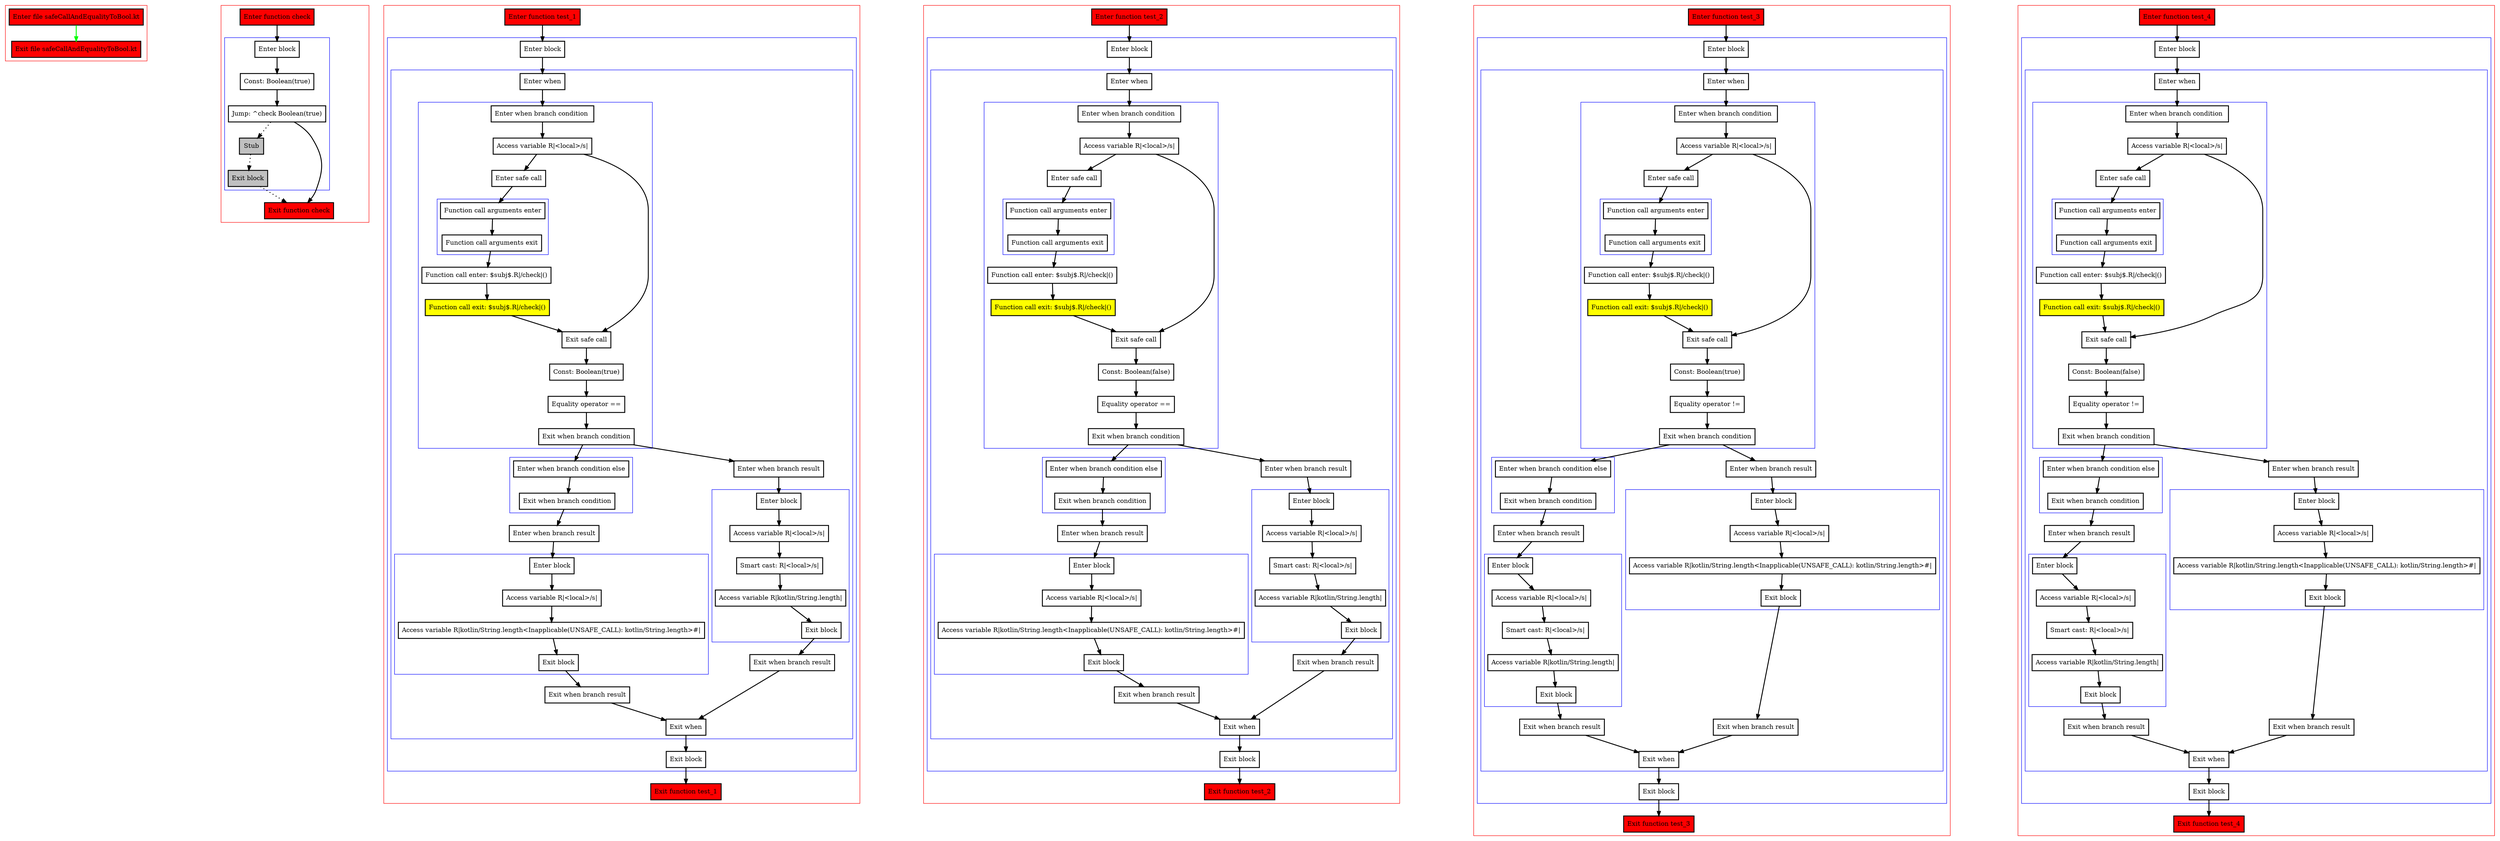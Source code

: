 digraph safeCallAndEqualityToBool_kt {
    graph [nodesep=3]
    node [shape=box penwidth=2]
    edge [penwidth=2]

    subgraph cluster_0 {
        color=red
        0 [label="Enter file safeCallAndEqualityToBool.kt" style="filled" fillcolor=red];
        1 [label="Exit file safeCallAndEqualityToBool.kt" style="filled" fillcolor=red];
    }
    0 -> {1} [color=green];

    subgraph cluster_1 {
        color=red
        2 [label="Enter function check" style="filled" fillcolor=red];
        subgraph cluster_2 {
            color=blue
            3 [label="Enter block"];
            4 [label="Const: Boolean(true)"];
            5 [label="Jump: ^check Boolean(true)"];
            6 [label="Stub" style="filled" fillcolor=gray];
            7 [label="Exit block" style="filled" fillcolor=gray];
        }
        8 [label="Exit function check" style="filled" fillcolor=red];
    }
    2 -> {3};
    3 -> {4};
    4 -> {5};
    5 -> {8};
    5 -> {6} [style=dotted];
    6 -> {7} [style=dotted];
    7 -> {8} [style=dotted];

    subgraph cluster_3 {
        color=red
        9 [label="Enter function test_1" style="filled" fillcolor=red];
        subgraph cluster_4 {
            color=blue
            10 [label="Enter block"];
            subgraph cluster_5 {
                color=blue
                11 [label="Enter when"];
                subgraph cluster_6 {
                    color=blue
                    12 [label="Enter when branch condition "];
                    13 [label="Access variable R|<local>/s|"];
                    14 [label="Enter safe call"];
                    subgraph cluster_7 {
                        color=blue
                        15 [label="Function call arguments enter"];
                        16 [label="Function call arguments exit"];
                    }
                    17 [label="Function call enter: $subj$.R|/check|()"];
                    18 [label="Function call exit: $subj$.R|/check|()" style="filled" fillcolor=yellow];
                    19 [label="Exit safe call"];
                    20 [label="Const: Boolean(true)"];
                    21 [label="Equality operator =="];
                    22 [label="Exit when branch condition"];
                }
                subgraph cluster_8 {
                    color=blue
                    23 [label="Enter when branch condition else"];
                    24 [label="Exit when branch condition"];
                }
                25 [label="Enter when branch result"];
                subgraph cluster_9 {
                    color=blue
                    26 [label="Enter block"];
                    27 [label="Access variable R|<local>/s|"];
                    28 [label="Access variable R|kotlin/String.length<Inapplicable(UNSAFE_CALL): kotlin/String.length>#|"];
                    29 [label="Exit block"];
                }
                30 [label="Exit when branch result"];
                31 [label="Enter when branch result"];
                subgraph cluster_10 {
                    color=blue
                    32 [label="Enter block"];
                    33 [label="Access variable R|<local>/s|"];
                    34 [label="Smart cast: R|<local>/s|"];
                    35 [label="Access variable R|kotlin/String.length|"];
                    36 [label="Exit block"];
                }
                37 [label="Exit when branch result"];
                38 [label="Exit when"];
            }
            39 [label="Exit block"];
        }
        40 [label="Exit function test_1" style="filled" fillcolor=red];
    }
    9 -> {10};
    10 -> {11};
    11 -> {12};
    12 -> {13};
    13 -> {14 19};
    14 -> {15};
    15 -> {16};
    16 -> {17};
    17 -> {18};
    18 -> {19};
    19 -> {20};
    20 -> {21};
    21 -> {22};
    22 -> {23 31};
    23 -> {24};
    24 -> {25};
    25 -> {26};
    26 -> {27};
    27 -> {28};
    28 -> {29};
    29 -> {30};
    30 -> {38};
    31 -> {32};
    32 -> {33};
    33 -> {34};
    34 -> {35};
    35 -> {36};
    36 -> {37};
    37 -> {38};
    38 -> {39};
    39 -> {40};

    subgraph cluster_11 {
        color=red
        41 [label="Enter function test_2" style="filled" fillcolor=red];
        subgraph cluster_12 {
            color=blue
            42 [label="Enter block"];
            subgraph cluster_13 {
                color=blue
                43 [label="Enter when"];
                subgraph cluster_14 {
                    color=blue
                    44 [label="Enter when branch condition "];
                    45 [label="Access variable R|<local>/s|"];
                    46 [label="Enter safe call"];
                    subgraph cluster_15 {
                        color=blue
                        47 [label="Function call arguments enter"];
                        48 [label="Function call arguments exit"];
                    }
                    49 [label="Function call enter: $subj$.R|/check|()"];
                    50 [label="Function call exit: $subj$.R|/check|()" style="filled" fillcolor=yellow];
                    51 [label="Exit safe call"];
                    52 [label="Const: Boolean(false)"];
                    53 [label="Equality operator =="];
                    54 [label="Exit when branch condition"];
                }
                subgraph cluster_16 {
                    color=blue
                    55 [label="Enter when branch condition else"];
                    56 [label="Exit when branch condition"];
                }
                57 [label="Enter when branch result"];
                subgraph cluster_17 {
                    color=blue
                    58 [label="Enter block"];
                    59 [label="Access variable R|<local>/s|"];
                    60 [label="Access variable R|kotlin/String.length<Inapplicable(UNSAFE_CALL): kotlin/String.length>#|"];
                    61 [label="Exit block"];
                }
                62 [label="Exit when branch result"];
                63 [label="Enter when branch result"];
                subgraph cluster_18 {
                    color=blue
                    64 [label="Enter block"];
                    65 [label="Access variable R|<local>/s|"];
                    66 [label="Smart cast: R|<local>/s|"];
                    67 [label="Access variable R|kotlin/String.length|"];
                    68 [label="Exit block"];
                }
                69 [label="Exit when branch result"];
                70 [label="Exit when"];
            }
            71 [label="Exit block"];
        }
        72 [label="Exit function test_2" style="filled" fillcolor=red];
    }
    41 -> {42};
    42 -> {43};
    43 -> {44};
    44 -> {45};
    45 -> {46 51};
    46 -> {47};
    47 -> {48};
    48 -> {49};
    49 -> {50};
    50 -> {51};
    51 -> {52};
    52 -> {53};
    53 -> {54};
    54 -> {55 63};
    55 -> {56};
    56 -> {57};
    57 -> {58};
    58 -> {59};
    59 -> {60};
    60 -> {61};
    61 -> {62};
    62 -> {70};
    63 -> {64};
    64 -> {65};
    65 -> {66};
    66 -> {67};
    67 -> {68};
    68 -> {69};
    69 -> {70};
    70 -> {71};
    71 -> {72};

    subgraph cluster_19 {
        color=red
        73 [label="Enter function test_3" style="filled" fillcolor=red];
        subgraph cluster_20 {
            color=blue
            74 [label="Enter block"];
            subgraph cluster_21 {
                color=blue
                75 [label="Enter when"];
                subgraph cluster_22 {
                    color=blue
                    76 [label="Enter when branch condition "];
                    77 [label="Access variable R|<local>/s|"];
                    78 [label="Enter safe call"];
                    subgraph cluster_23 {
                        color=blue
                        79 [label="Function call arguments enter"];
                        80 [label="Function call arguments exit"];
                    }
                    81 [label="Function call enter: $subj$.R|/check|()"];
                    82 [label="Function call exit: $subj$.R|/check|()" style="filled" fillcolor=yellow];
                    83 [label="Exit safe call"];
                    84 [label="Const: Boolean(true)"];
                    85 [label="Equality operator !="];
                    86 [label="Exit when branch condition"];
                }
                subgraph cluster_24 {
                    color=blue
                    87 [label="Enter when branch condition else"];
                    88 [label="Exit when branch condition"];
                }
                89 [label="Enter when branch result"];
                subgraph cluster_25 {
                    color=blue
                    90 [label="Enter block"];
                    91 [label="Access variable R|<local>/s|"];
                    92 [label="Smart cast: R|<local>/s|"];
                    93 [label="Access variable R|kotlin/String.length|"];
                    94 [label="Exit block"];
                }
                95 [label="Exit when branch result"];
                96 [label="Enter when branch result"];
                subgraph cluster_26 {
                    color=blue
                    97 [label="Enter block"];
                    98 [label="Access variable R|<local>/s|"];
                    99 [label="Access variable R|kotlin/String.length<Inapplicable(UNSAFE_CALL): kotlin/String.length>#|"];
                    100 [label="Exit block"];
                }
                101 [label="Exit when branch result"];
                102 [label="Exit when"];
            }
            103 [label="Exit block"];
        }
        104 [label="Exit function test_3" style="filled" fillcolor=red];
    }
    73 -> {74};
    74 -> {75};
    75 -> {76};
    76 -> {77};
    77 -> {78 83};
    78 -> {79};
    79 -> {80};
    80 -> {81};
    81 -> {82};
    82 -> {83};
    83 -> {84};
    84 -> {85};
    85 -> {86};
    86 -> {87 96};
    87 -> {88};
    88 -> {89};
    89 -> {90};
    90 -> {91};
    91 -> {92};
    92 -> {93};
    93 -> {94};
    94 -> {95};
    95 -> {102};
    96 -> {97};
    97 -> {98};
    98 -> {99};
    99 -> {100};
    100 -> {101};
    101 -> {102};
    102 -> {103};
    103 -> {104};

    subgraph cluster_27 {
        color=red
        105 [label="Enter function test_4" style="filled" fillcolor=red];
        subgraph cluster_28 {
            color=blue
            106 [label="Enter block"];
            subgraph cluster_29 {
                color=blue
                107 [label="Enter when"];
                subgraph cluster_30 {
                    color=blue
                    108 [label="Enter when branch condition "];
                    109 [label="Access variable R|<local>/s|"];
                    110 [label="Enter safe call"];
                    subgraph cluster_31 {
                        color=blue
                        111 [label="Function call arguments enter"];
                        112 [label="Function call arguments exit"];
                    }
                    113 [label="Function call enter: $subj$.R|/check|()"];
                    114 [label="Function call exit: $subj$.R|/check|()" style="filled" fillcolor=yellow];
                    115 [label="Exit safe call"];
                    116 [label="Const: Boolean(false)"];
                    117 [label="Equality operator !="];
                    118 [label="Exit when branch condition"];
                }
                subgraph cluster_32 {
                    color=blue
                    119 [label="Enter when branch condition else"];
                    120 [label="Exit when branch condition"];
                }
                121 [label="Enter when branch result"];
                subgraph cluster_33 {
                    color=blue
                    122 [label="Enter block"];
                    123 [label="Access variable R|<local>/s|"];
                    124 [label="Smart cast: R|<local>/s|"];
                    125 [label="Access variable R|kotlin/String.length|"];
                    126 [label="Exit block"];
                }
                127 [label="Exit when branch result"];
                128 [label="Enter when branch result"];
                subgraph cluster_34 {
                    color=blue
                    129 [label="Enter block"];
                    130 [label="Access variable R|<local>/s|"];
                    131 [label="Access variable R|kotlin/String.length<Inapplicable(UNSAFE_CALL): kotlin/String.length>#|"];
                    132 [label="Exit block"];
                }
                133 [label="Exit when branch result"];
                134 [label="Exit when"];
            }
            135 [label="Exit block"];
        }
        136 [label="Exit function test_4" style="filled" fillcolor=red];
    }
    105 -> {106};
    106 -> {107};
    107 -> {108};
    108 -> {109};
    109 -> {110 115};
    110 -> {111};
    111 -> {112};
    112 -> {113};
    113 -> {114};
    114 -> {115};
    115 -> {116};
    116 -> {117};
    117 -> {118};
    118 -> {119 128};
    119 -> {120};
    120 -> {121};
    121 -> {122};
    122 -> {123};
    123 -> {124};
    124 -> {125};
    125 -> {126};
    126 -> {127};
    127 -> {134};
    128 -> {129};
    129 -> {130};
    130 -> {131};
    131 -> {132};
    132 -> {133};
    133 -> {134};
    134 -> {135};
    135 -> {136};

}
